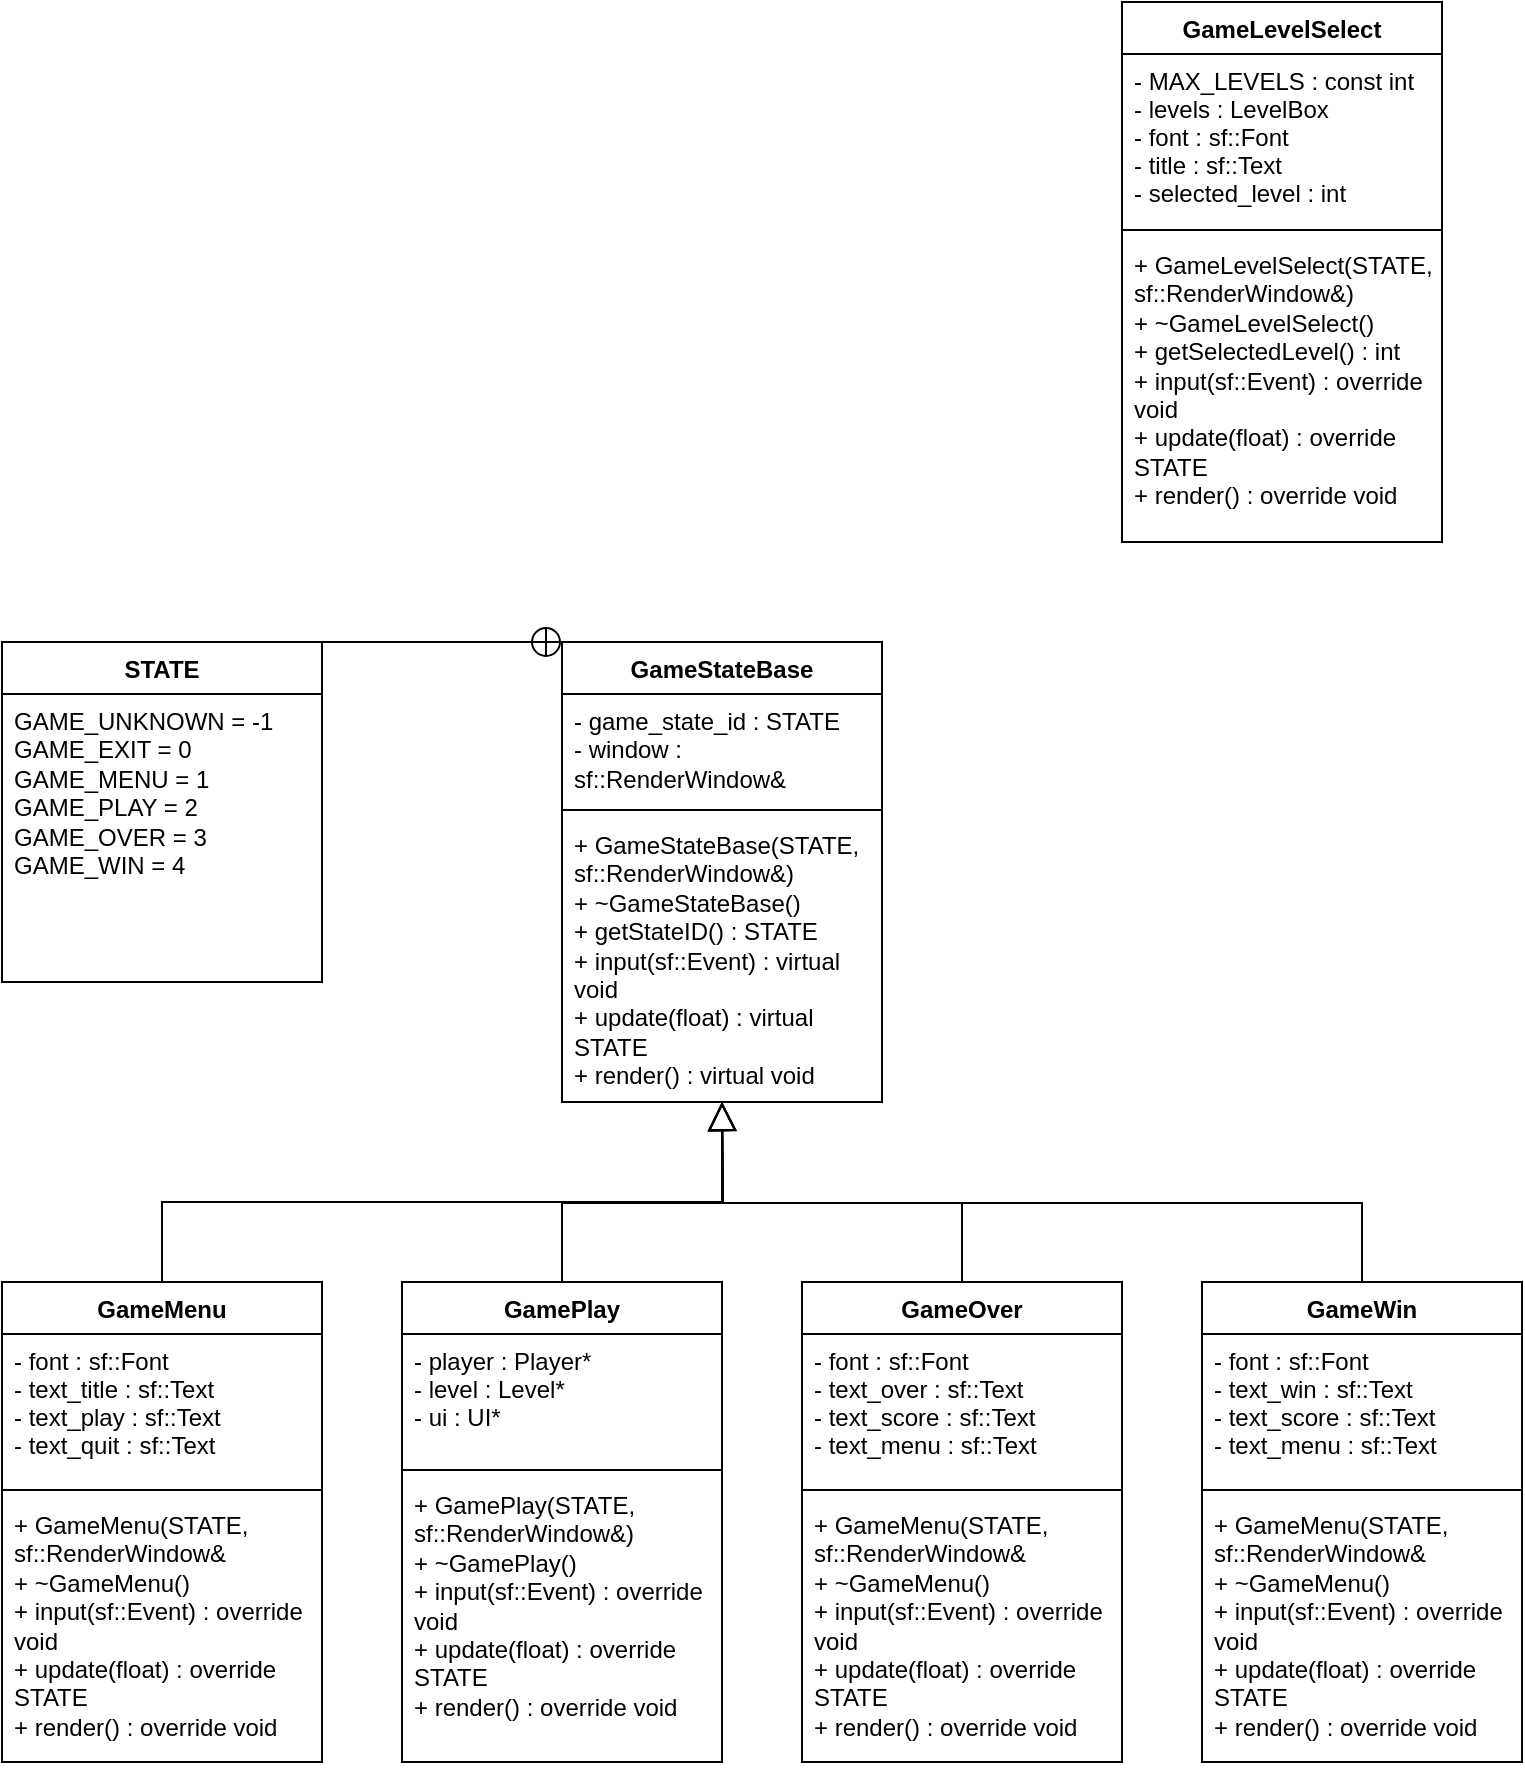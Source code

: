 <mxfile version="17.4.6" type="device"><diagram id="yo4fg2cnrrNXE_g_Vxk5" name="Page-1"><mxGraphModel dx="782" dy="1153" grid="1" gridSize="10" guides="1" tooltips="1" connect="1" arrows="1" fold="1" page="1" pageScale="1" pageWidth="850" pageHeight="1100" math="0" shadow="0"><root><mxCell id="0"/><mxCell id="1" parent="0"/><mxCell id="E-Ohz8YSBi_TyIoQaVXX-5" value="GameStateBase" style="swimlane;fontStyle=1;align=center;verticalAlign=top;childLayout=stackLayout;horizontal=1;startSize=26;horizontalStack=0;resizeParent=1;resizeParentMax=0;resizeLast=0;collapsible=1;marginBottom=0;" parent="1" vertex="1"><mxGeometry x="360" y="360" width="160" height="230" as="geometry"/></mxCell><mxCell id="E-Ohz8YSBi_TyIoQaVXX-6" value="- game_state_id : STATE&#10;- window : sf::RenderWindow&amp;" style="text;strokeColor=none;fillColor=none;align=left;verticalAlign=top;spacingLeft=4;spacingRight=4;overflow=hidden;rotatable=0;points=[[0,0.5],[1,0.5]];portConstraint=eastwest;whiteSpace=wrap;" parent="E-Ohz8YSBi_TyIoQaVXX-5" vertex="1"><mxGeometry y="26" width="160" height="54" as="geometry"/></mxCell><mxCell id="E-Ohz8YSBi_TyIoQaVXX-7" value="" style="line;strokeWidth=1;fillColor=none;align=left;verticalAlign=middle;spacingTop=-1;spacingLeft=3;spacingRight=3;rotatable=0;labelPosition=right;points=[];portConstraint=eastwest;" parent="E-Ohz8YSBi_TyIoQaVXX-5" vertex="1"><mxGeometry y="80" width="160" height="8" as="geometry"/></mxCell><mxCell id="E-Ohz8YSBi_TyIoQaVXX-8" value="+ GameStateBase(STATE, sf::RenderWindow&amp;)&#10;+ ~GameStateBase()&#10;+ getStateID() : STATE&#10;+ input(sf::Event) : virtual void&#10;+ update(float) : virtual STATE&#10;+ render() : virtual void" style="text;strokeColor=none;fillColor=none;align=left;verticalAlign=top;spacingLeft=4;spacingRight=4;overflow=hidden;rotatable=0;points=[[0,0.5],[1,0.5]];portConstraint=eastwest;whiteSpace=wrap;" parent="E-Ohz8YSBi_TyIoQaVXX-5" vertex="1"><mxGeometry y="88" width="160" height="142" as="geometry"/></mxCell><mxCell id="E-Ohz8YSBi_TyIoQaVXX-15" style="edgeStyle=orthogonalEdgeStyle;rounded=0;orthogonalLoop=1;jettySize=auto;html=1;exitX=1;exitY=0;exitDx=0;exitDy=0;entryX=0;entryY=0;entryDx=0;entryDy=0;endArrow=circlePlus;endFill=0;" parent="1" source="E-Ohz8YSBi_TyIoQaVXX-9" target="E-Ohz8YSBi_TyIoQaVXX-5" edge="1"><mxGeometry relative="1" as="geometry"><Array as="points"><mxPoint x="300" y="360"/><mxPoint x="300" y="360"/></Array></mxGeometry></mxCell><mxCell id="E-Ohz8YSBi_TyIoQaVXX-9" value="STATE" style="swimlane;fontStyle=1;align=center;verticalAlign=top;childLayout=stackLayout;horizontal=1;startSize=26;horizontalStack=0;resizeParent=1;resizeParentMax=0;resizeLast=0;collapsible=1;marginBottom=0;" parent="1" vertex="1"><mxGeometry x="80" y="360" width="160" height="170" as="geometry"/></mxCell><mxCell id="E-Ohz8YSBi_TyIoQaVXX-10" value="GAME_UNKNOWN = -1&#10;GAME_EXIT = 0&#10;GAME_MENU = 1&#10;GAME_PLAY = 2&#10;GAME_OVER = 3&#10;GAME_WIN = 4&#10;" style="text;strokeColor=none;fillColor=none;align=left;verticalAlign=top;spacingLeft=4;spacingRight=4;overflow=hidden;rotatable=0;points=[[0,0.5],[1,0.5]];portConstraint=eastwest;whiteSpace=wrap;" parent="E-Ohz8YSBi_TyIoQaVXX-9" vertex="1"><mxGeometry y="26" width="160" height="144" as="geometry"/></mxCell><mxCell id="E-Ohz8YSBi_TyIoQaVXX-28" style="edgeStyle=orthogonalEdgeStyle;rounded=0;orthogonalLoop=1;jettySize=auto;html=1;exitX=0.5;exitY=0;exitDx=0;exitDy=0;entryX=0.5;entryY=1;entryDx=0;entryDy=0;entryPerimeter=0;endArrow=block;endFill=0;endSize=12;" parent="1" source="E-Ohz8YSBi_TyIoQaVXX-16" target="E-Ohz8YSBi_TyIoQaVXX-8" edge="1"><mxGeometry relative="1" as="geometry"/></mxCell><mxCell id="E-Ohz8YSBi_TyIoQaVXX-16" value="GameMenu" style="swimlane;fontStyle=1;align=center;verticalAlign=top;childLayout=stackLayout;horizontal=1;startSize=26;horizontalStack=0;resizeParent=1;resizeParentMax=0;resizeLast=0;collapsible=1;marginBottom=0;" parent="1" vertex="1"><mxGeometry x="80" y="680" width="160" height="240" as="geometry"/></mxCell><mxCell id="E-Ohz8YSBi_TyIoQaVXX-17" value="- font : sf::Font&#10;- text_title : sf::Text&#10;- text_play : sf::Text&#10;- text_quit : sf::Text&#10;" style="text;strokeColor=none;fillColor=none;align=left;verticalAlign=top;spacingLeft=4;spacingRight=4;overflow=hidden;rotatable=0;points=[[0,0.5],[1,0.5]];portConstraint=eastwest;" parent="E-Ohz8YSBi_TyIoQaVXX-16" vertex="1"><mxGeometry y="26" width="160" height="74" as="geometry"/></mxCell><mxCell id="E-Ohz8YSBi_TyIoQaVXX-18" value="" style="line;strokeWidth=1;fillColor=none;align=left;verticalAlign=middle;spacingTop=-1;spacingLeft=3;spacingRight=3;rotatable=0;labelPosition=right;points=[];portConstraint=eastwest;" parent="E-Ohz8YSBi_TyIoQaVXX-16" vertex="1"><mxGeometry y="100" width="160" height="8" as="geometry"/></mxCell><mxCell id="E-Ohz8YSBi_TyIoQaVXX-19" value="+ GameMenu(STATE, sf::RenderWindow&amp;&#10;+ ~GameMenu()&#10;+ input(sf::Event) : override void&#10;+ update(float) : override STATE&#10;+ render() : override void" style="text;strokeColor=none;fillColor=none;align=left;verticalAlign=top;spacingLeft=4;spacingRight=4;overflow=hidden;rotatable=0;points=[[0,0.5],[1,0.5]];portConstraint=eastwest;whiteSpace=wrap;" parent="E-Ohz8YSBi_TyIoQaVXX-16" vertex="1"><mxGeometry y="108" width="160" height="132" as="geometry"/></mxCell><mxCell id="E-Ohz8YSBi_TyIoQaVXX-20" value="GameLevelSelect" style="swimlane;fontStyle=1;align=center;verticalAlign=top;childLayout=stackLayout;horizontal=1;startSize=26;horizontalStack=0;resizeParent=1;resizeParentMax=0;resizeLast=0;collapsible=1;marginBottom=0;" parent="1" vertex="1"><mxGeometry x="640" y="40" width="160" height="270" as="geometry"/></mxCell><mxCell id="E-Ohz8YSBi_TyIoQaVXX-21" value="- MAX_LEVELS : const int&#10;- levels : LevelBox&#10;- font : sf::Font&#10;- title : sf::Text&#10;- selected_level : int" style="text;strokeColor=none;fillColor=none;align=left;verticalAlign=top;spacingLeft=4;spacingRight=4;overflow=hidden;rotatable=0;points=[[0,0.5],[1,0.5]];portConstraint=eastwest;" parent="E-Ohz8YSBi_TyIoQaVXX-20" vertex="1"><mxGeometry y="26" width="160" height="84" as="geometry"/></mxCell><mxCell id="E-Ohz8YSBi_TyIoQaVXX-22" value="" style="line;strokeWidth=1;fillColor=none;align=left;verticalAlign=middle;spacingTop=-1;spacingLeft=3;spacingRight=3;rotatable=0;labelPosition=right;points=[];portConstraint=eastwest;" parent="E-Ohz8YSBi_TyIoQaVXX-20" vertex="1"><mxGeometry y="110" width="160" height="8" as="geometry"/></mxCell><mxCell id="E-Ohz8YSBi_TyIoQaVXX-23" value="+ GameLevelSelect(STATE, sf::RenderWindow&amp;)&#10;+ ~GameLevelSelect()&#10;+ getSelectedLevel() : int&#10;+ input(sf::Event) : override void&#10;+ update(float) : override STATE&#10;+ render() : override void&#10;" style="text;strokeColor=none;fillColor=none;align=left;verticalAlign=top;spacingLeft=4;spacingRight=4;overflow=hidden;rotatable=0;points=[[0,0.5],[1,0.5]];portConstraint=eastwest;whiteSpace=wrap;" parent="E-Ohz8YSBi_TyIoQaVXX-20" vertex="1"><mxGeometry y="118" width="160" height="152" as="geometry"/></mxCell><mxCell id="E-Ohz8YSBi_TyIoQaVXX-30" style="edgeStyle=orthogonalEdgeStyle;rounded=0;orthogonalLoop=1;jettySize=auto;html=1;exitX=0.5;exitY=0;exitDx=0;exitDy=0;endArrow=block;endFill=0;endSize=12;" parent="1" source="E-Ohz8YSBi_TyIoQaVXX-24" edge="1"><mxGeometry relative="1" as="geometry"><mxPoint x="440" y="590" as="targetPoint"/></mxGeometry></mxCell><mxCell id="E-Ohz8YSBi_TyIoQaVXX-24" value="GamePlay" style="swimlane;fontStyle=1;align=center;verticalAlign=top;childLayout=stackLayout;horizontal=1;startSize=26;horizontalStack=0;resizeParent=1;resizeParentMax=0;resizeLast=0;collapsible=1;marginBottom=0;" parent="1" vertex="1"><mxGeometry x="280" y="680" width="160" height="240" as="geometry"/></mxCell><mxCell id="E-Ohz8YSBi_TyIoQaVXX-25" value="- player : Player*&#10;- level : Level*&#10;- ui : UI*" style="text;strokeColor=none;fillColor=none;align=left;verticalAlign=top;spacingLeft=4;spacingRight=4;overflow=hidden;rotatable=0;points=[[0,0.5],[1,0.5]];portConstraint=eastwest;" parent="E-Ohz8YSBi_TyIoQaVXX-24" vertex="1"><mxGeometry y="26" width="160" height="64" as="geometry"/></mxCell><mxCell id="E-Ohz8YSBi_TyIoQaVXX-26" value="" style="line;strokeWidth=1;fillColor=none;align=left;verticalAlign=middle;spacingTop=-1;spacingLeft=3;spacingRight=3;rotatable=0;labelPosition=right;points=[];portConstraint=eastwest;" parent="E-Ohz8YSBi_TyIoQaVXX-24" vertex="1"><mxGeometry y="90" width="160" height="8" as="geometry"/></mxCell><mxCell id="E-Ohz8YSBi_TyIoQaVXX-27" value="+ GamePlay(STATE, sf::RenderWindow&amp;)&#10;+ ~GamePlay()&#10;+ input(sf::Event) : override void&#10;+ update(float) : override STATE&#10;+ render() : override void" style="text;strokeColor=none;fillColor=none;align=left;verticalAlign=top;spacingLeft=4;spacingRight=4;overflow=hidden;rotatable=0;points=[[0,0.5],[1,0.5]];portConstraint=eastwest;whiteSpace=wrap;" parent="E-Ohz8YSBi_TyIoQaVXX-24" vertex="1"><mxGeometry y="98" width="160" height="142" as="geometry"/></mxCell><mxCell id="2uo2W2evZpc8eXrjETep-10" style="edgeStyle=orthogonalEdgeStyle;rounded=0;orthogonalLoop=1;jettySize=auto;html=1;exitX=0.5;exitY=0;exitDx=0;exitDy=0;endArrow=block;endFill=0;endSize=12;" parent="1" source="2uo2W2evZpc8eXrjETep-1" edge="1"><mxGeometry relative="1" as="geometry"><mxPoint x="440" y="590" as="targetPoint"/></mxGeometry></mxCell><mxCell id="2uo2W2evZpc8eXrjETep-1" value="GameWin" style="swimlane;fontStyle=1;align=center;verticalAlign=top;childLayout=stackLayout;horizontal=1;startSize=26;horizontalStack=0;resizeParent=1;resizeParentMax=0;resizeLast=0;collapsible=1;marginBottom=0;" parent="1" vertex="1"><mxGeometry x="680" y="680" width="160" height="240" as="geometry"/></mxCell><mxCell id="2uo2W2evZpc8eXrjETep-2" value="- font : sf::Font&#10;- text_win : sf::Text&#10;- text_score : sf::Text&#10;- text_menu : sf::Text&#10;" style="text;strokeColor=none;fillColor=none;align=left;verticalAlign=top;spacingLeft=4;spacingRight=4;overflow=hidden;rotatable=0;points=[[0,0.5],[1,0.5]];portConstraint=eastwest;" parent="2uo2W2evZpc8eXrjETep-1" vertex="1"><mxGeometry y="26" width="160" height="74" as="geometry"/></mxCell><mxCell id="2uo2W2evZpc8eXrjETep-3" value="" style="line;strokeWidth=1;fillColor=none;align=left;verticalAlign=middle;spacingTop=-1;spacingLeft=3;spacingRight=3;rotatable=0;labelPosition=right;points=[];portConstraint=eastwest;" parent="2uo2W2evZpc8eXrjETep-1" vertex="1"><mxGeometry y="100" width="160" height="8" as="geometry"/></mxCell><mxCell id="2uo2W2evZpc8eXrjETep-4" value="+ GameMenu(STATE, sf::RenderWindow&amp;&#10;+ ~GameMenu()&#10;+ input(sf::Event) : override void&#10;+ update(float) : override STATE&#10;+ render() : override void" style="text;strokeColor=none;fillColor=none;align=left;verticalAlign=top;spacingLeft=4;spacingRight=4;overflow=hidden;rotatable=0;points=[[0,0.5],[1,0.5]];portConstraint=eastwest;whiteSpace=wrap;" parent="2uo2W2evZpc8eXrjETep-1" vertex="1"><mxGeometry y="108" width="160" height="132" as="geometry"/></mxCell><mxCell id="2uo2W2evZpc8eXrjETep-9" style="edgeStyle=orthogonalEdgeStyle;rounded=0;orthogonalLoop=1;jettySize=auto;html=1;exitX=0.5;exitY=0;exitDx=0;exitDy=0;endArrow=block;endFill=0;endSize=12;" parent="1" source="2uo2W2evZpc8eXrjETep-5" edge="1"><mxGeometry relative="1" as="geometry"><mxPoint x="440" y="590" as="targetPoint"/></mxGeometry></mxCell><mxCell id="2uo2W2evZpc8eXrjETep-5" value="GameOver" style="swimlane;fontStyle=1;align=center;verticalAlign=top;childLayout=stackLayout;horizontal=1;startSize=26;horizontalStack=0;resizeParent=1;resizeParentMax=0;resizeLast=0;collapsible=1;marginBottom=0;" parent="1" vertex="1"><mxGeometry x="480" y="680" width="160" height="240" as="geometry"/></mxCell><mxCell id="2uo2W2evZpc8eXrjETep-6" value="- font : sf::Font&#10;- text_over : sf::Text&#10;- text_score : sf::Text&#10;- text_menu : sf::Text&#10;" style="text;strokeColor=none;fillColor=none;align=left;verticalAlign=top;spacingLeft=4;spacingRight=4;overflow=hidden;rotatable=0;points=[[0,0.5],[1,0.5]];portConstraint=eastwest;" parent="2uo2W2evZpc8eXrjETep-5" vertex="1"><mxGeometry y="26" width="160" height="74" as="geometry"/></mxCell><mxCell id="2uo2W2evZpc8eXrjETep-7" value="" style="line;strokeWidth=1;fillColor=none;align=left;verticalAlign=middle;spacingTop=-1;spacingLeft=3;spacingRight=3;rotatable=0;labelPosition=right;points=[];portConstraint=eastwest;" parent="2uo2W2evZpc8eXrjETep-5" vertex="1"><mxGeometry y="100" width="160" height="8" as="geometry"/></mxCell><mxCell id="2uo2W2evZpc8eXrjETep-8" value="+ GameMenu(STATE, sf::RenderWindow&amp;&#10;+ ~GameMenu()&#10;+ input(sf::Event) : override void&#10;+ update(float) : override STATE&#10;+ render() : override void" style="text;strokeColor=none;fillColor=none;align=left;verticalAlign=top;spacingLeft=4;spacingRight=4;overflow=hidden;rotatable=0;points=[[0,0.5],[1,0.5]];portConstraint=eastwest;whiteSpace=wrap;" parent="2uo2W2evZpc8eXrjETep-5" vertex="1"><mxGeometry y="108" width="160" height="132" as="geometry"/></mxCell></root></mxGraphModel></diagram></mxfile>